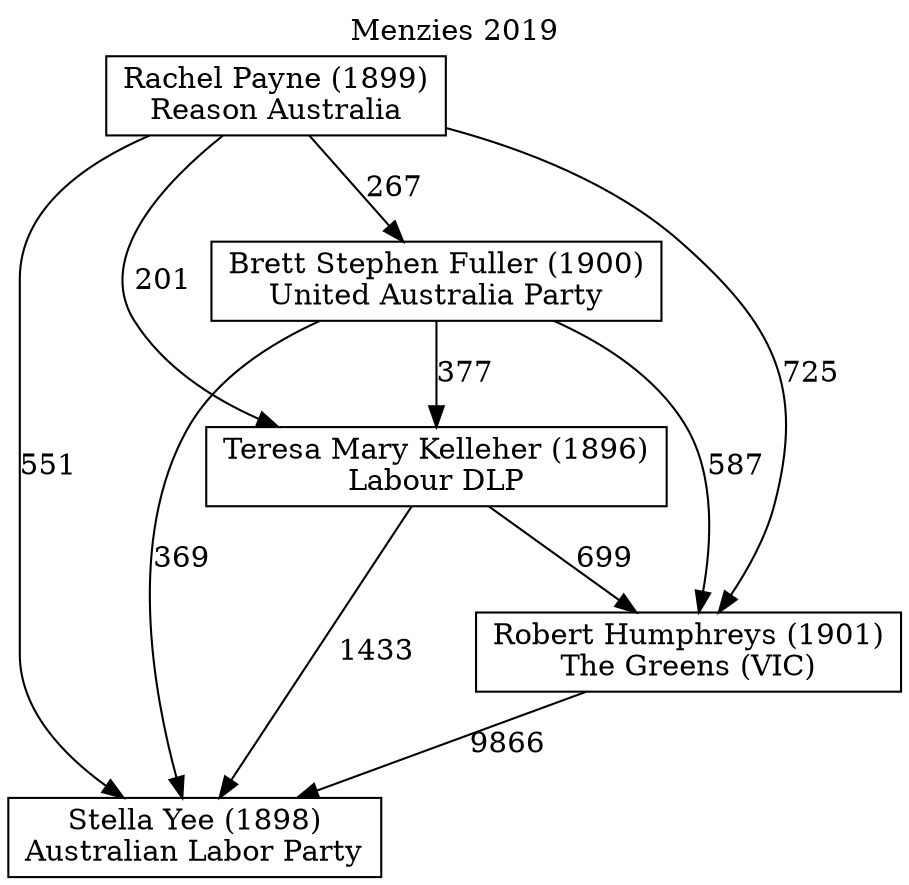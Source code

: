 // House preference flow
digraph "Stella Yee (1898)_Menzies_2019" {
	graph [label="Menzies 2019" labelloc=t mclimit=10]
	node [shape=box]
	"Brett Stephen Fuller (1900)" [label="Brett Stephen Fuller (1900)
United Australia Party"]
	"Rachel Payne (1899)" [label="Rachel Payne (1899)
Reason Australia"]
	"Robert Humphreys (1901)" [label="Robert Humphreys (1901)
The Greens (VIC)"]
	"Stella Yee (1898)" [label="Stella Yee (1898)
Australian Labor Party"]
	"Teresa Mary Kelleher (1896)" [label="Teresa Mary Kelleher (1896)
Labour DLP"]
	"Brett Stephen Fuller (1900)" -> "Robert Humphreys (1901)" [label=587]
	"Brett Stephen Fuller (1900)" -> "Stella Yee (1898)" [label=369]
	"Brett Stephen Fuller (1900)" -> "Teresa Mary Kelleher (1896)" [label=377]
	"Rachel Payne (1899)" -> "Brett Stephen Fuller (1900)" [label=267]
	"Rachel Payne (1899)" -> "Robert Humphreys (1901)" [label=725]
	"Rachel Payne (1899)" -> "Stella Yee (1898)" [label=551]
	"Rachel Payne (1899)" -> "Teresa Mary Kelleher (1896)" [label=201]
	"Robert Humphreys (1901)" -> "Stella Yee (1898)" [label=9866]
	"Teresa Mary Kelleher (1896)" -> "Robert Humphreys (1901)" [label=699]
	"Teresa Mary Kelleher (1896)" -> "Stella Yee (1898)" [label=1433]
}
